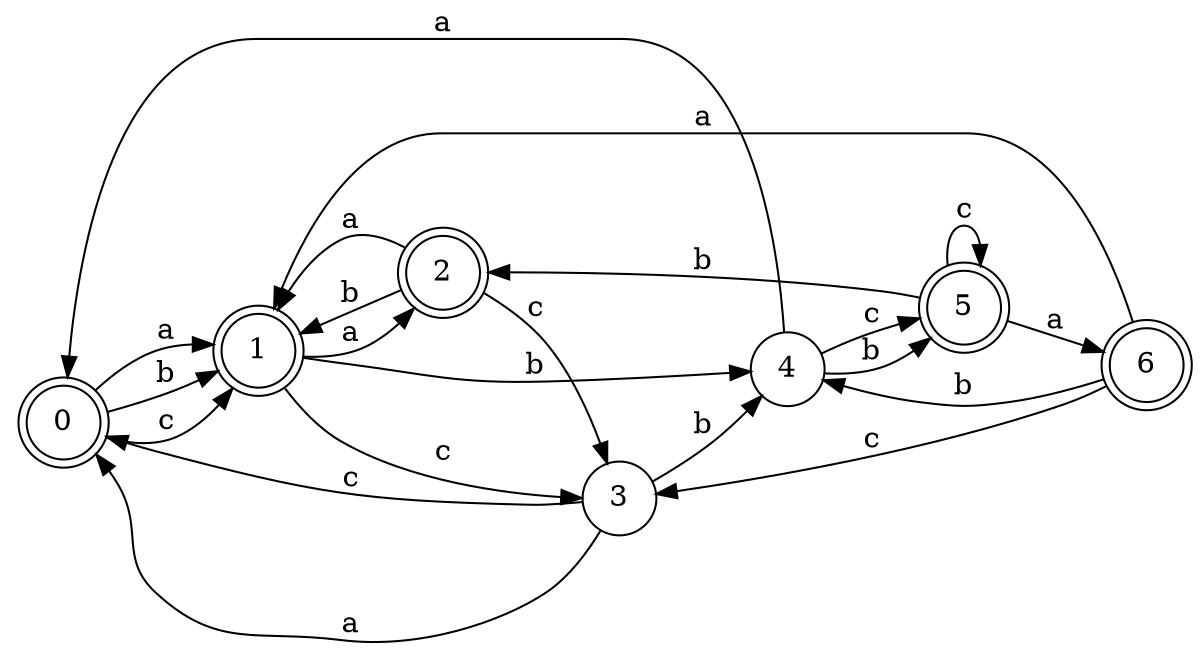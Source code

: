 digraph n6_2 {
__start0 [label="" shape="none"];

rankdir=LR;
size="8,5";

s0 [style="rounded,filled", color="black", fillcolor="white" shape="doublecircle", label="0"];
s1 [style="rounded,filled", color="black", fillcolor="white" shape="doublecircle", label="1"];
s2 [style="rounded,filled", color="black", fillcolor="white" shape="doublecircle", label="2"];
s3 [style="filled", color="black", fillcolor="white" shape="circle", label="3"];
s4 [style="filled", color="black", fillcolor="white" shape="circle", label="4"];
s5 [style="rounded,filled", color="black", fillcolor="white" shape="doublecircle", label="5"];
s6 [style="rounded,filled", color="black", fillcolor="white" shape="doublecircle", label="6"];
s0 -> s1 [label="a"];
s0 -> s1 [label="b"];
s0 -> s1 [label="c"];
s1 -> s2 [label="a"];
s1 -> s4 [label="b"];
s1 -> s3 [label="c"];
s2 -> s1 [label="a"];
s2 -> s1 [label="b"];
s2 -> s3 [label="c"];
s3 -> s0 [label="a"];
s3 -> s4 [label="b"];
s3 -> s0 [label="c"];
s4 -> s0 [label="a"];
s4 -> s5 [label="b"];
s4 -> s5 [label="c"];
s5 -> s6 [label="a"];
s5 -> s2 [label="b"];
s5 -> s5 [label="c"];
s6 -> s1 [label="a"];
s6 -> s4 [label="b"];
s6 -> s3 [label="c"];

}